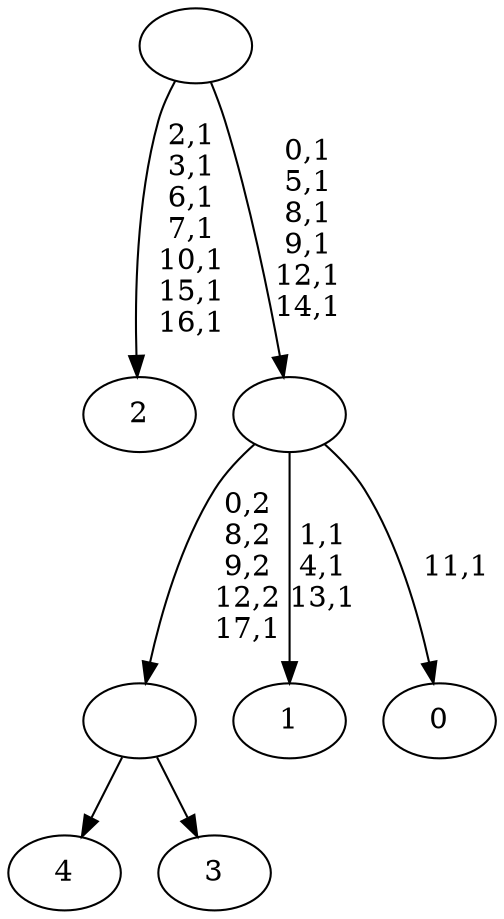 digraph T {
	23 [label="4"]
	22 [label="3"]
	21 [label=""]
	20 [label="2"]
	12 [label="1"]
	8 [label="0"]
	6 [label=""]
	0 [label=""]
	21 -> 23 [label=""]
	21 -> 22 [label=""]
	6 -> 8 [label="11,1"]
	6 -> 12 [label="1,1\n4,1\n13,1"]
	6 -> 21 [label="0,2\n8,2\n9,2\n12,2\n17,1"]
	0 -> 6 [label="0,1\n5,1\n8,1\n9,1\n12,1\n14,1"]
	0 -> 20 [label="2,1\n3,1\n6,1\n7,1\n10,1\n15,1\n16,1"]
}
